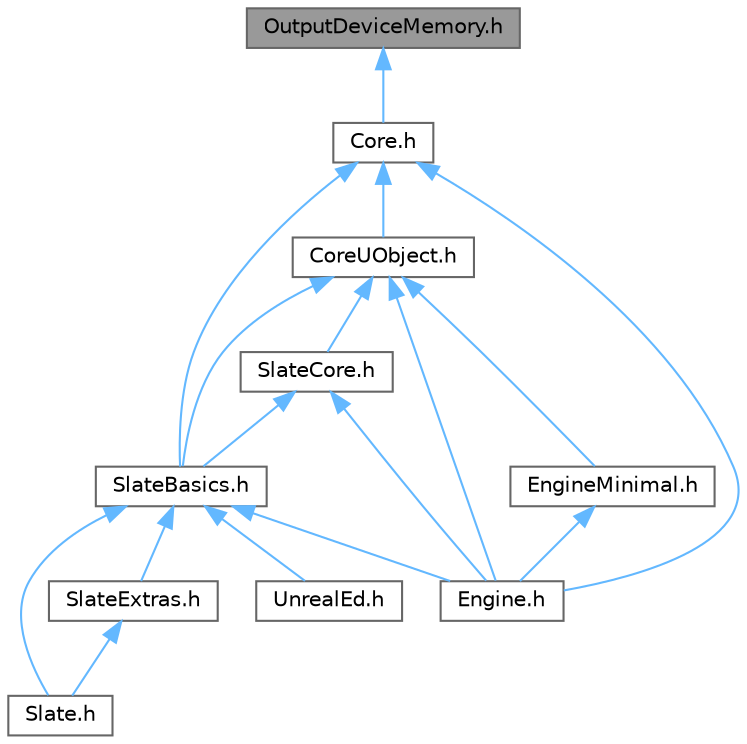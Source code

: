 digraph "OutputDeviceMemory.h"
{
 // INTERACTIVE_SVG=YES
 // LATEX_PDF_SIZE
  bgcolor="transparent";
  edge [fontname=Helvetica,fontsize=10,labelfontname=Helvetica,labelfontsize=10];
  node [fontname=Helvetica,fontsize=10,shape=box,height=0.2,width=0.4];
  Node1 [id="Node000001",label="OutputDeviceMemory.h",height=0.2,width=0.4,color="gray40", fillcolor="grey60", style="filled", fontcolor="black",tooltip=" "];
  Node1 -> Node2 [id="edge1_Node000001_Node000002",dir="back",color="steelblue1",style="solid",tooltip=" "];
  Node2 [id="Node000002",label="Core.h",height=0.2,width=0.4,color="grey40", fillcolor="white", style="filled",URL="$d6/dd7/Core_8h.html",tooltip=" "];
  Node2 -> Node3 [id="edge2_Node000002_Node000003",dir="back",color="steelblue1",style="solid",tooltip=" "];
  Node3 [id="Node000003",label="CoreUObject.h",height=0.2,width=0.4,color="grey40", fillcolor="white", style="filled",URL="$d0/ded/CoreUObject_8h.html",tooltip=" "];
  Node3 -> Node4 [id="edge3_Node000003_Node000004",dir="back",color="steelblue1",style="solid",tooltip=" "];
  Node4 [id="Node000004",label="Engine.h",height=0.2,width=0.4,color="grey40", fillcolor="white", style="filled",URL="$d1/d34/Public_2Engine_8h.html",tooltip=" "];
  Node3 -> Node5 [id="edge4_Node000003_Node000005",dir="back",color="steelblue1",style="solid",tooltip=" "];
  Node5 [id="Node000005",label="EngineMinimal.h",height=0.2,width=0.4,color="grey40", fillcolor="white", style="filled",URL="$d0/d2c/EngineMinimal_8h.html",tooltip=" "];
  Node5 -> Node4 [id="edge5_Node000005_Node000004",dir="back",color="steelblue1",style="solid",tooltip=" "];
  Node3 -> Node6 [id="edge6_Node000003_Node000006",dir="back",color="steelblue1",style="solid",tooltip=" "];
  Node6 [id="Node000006",label="SlateBasics.h",height=0.2,width=0.4,color="grey40", fillcolor="white", style="filled",URL="$da/d2f/SlateBasics_8h.html",tooltip=" "];
  Node6 -> Node4 [id="edge7_Node000006_Node000004",dir="back",color="steelblue1",style="solid",tooltip=" "];
  Node6 -> Node7 [id="edge8_Node000006_Node000007",dir="back",color="steelblue1",style="solid",tooltip=" "];
  Node7 [id="Node000007",label="Slate.h",height=0.2,width=0.4,color="grey40", fillcolor="white", style="filled",URL="$d2/dc0/Slate_8h.html",tooltip=" "];
  Node6 -> Node8 [id="edge9_Node000006_Node000008",dir="back",color="steelblue1",style="solid",tooltip=" "];
  Node8 [id="Node000008",label="SlateExtras.h",height=0.2,width=0.4,color="grey40", fillcolor="white", style="filled",URL="$d8/dec/SlateExtras_8h.html",tooltip=" "];
  Node8 -> Node7 [id="edge10_Node000008_Node000007",dir="back",color="steelblue1",style="solid",tooltip=" "];
  Node6 -> Node9 [id="edge11_Node000006_Node000009",dir="back",color="steelblue1",style="solid",tooltip=" "];
  Node9 [id="Node000009",label="UnrealEd.h",height=0.2,width=0.4,color="grey40", fillcolor="white", style="filled",URL="$d2/d5f/UnrealEd_8h.html",tooltip=" "];
  Node3 -> Node10 [id="edge12_Node000003_Node000010",dir="back",color="steelblue1",style="solid",tooltip=" "];
  Node10 [id="Node000010",label="SlateCore.h",height=0.2,width=0.4,color="grey40", fillcolor="white", style="filled",URL="$dc/d03/SlateCore_8h.html",tooltip=" "];
  Node10 -> Node4 [id="edge13_Node000010_Node000004",dir="back",color="steelblue1",style="solid",tooltip=" "];
  Node10 -> Node6 [id="edge14_Node000010_Node000006",dir="back",color="steelblue1",style="solid",tooltip=" "];
  Node2 -> Node4 [id="edge15_Node000002_Node000004",dir="back",color="steelblue1",style="solid",tooltip=" "];
  Node2 -> Node6 [id="edge16_Node000002_Node000006",dir="back",color="steelblue1",style="solid",tooltip=" "];
}
